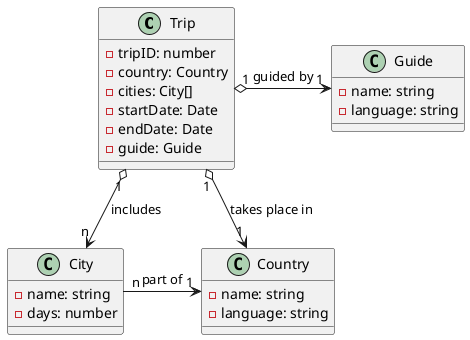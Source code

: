 // Autor: Salome Schmied

@startuml TRIPMATE

class Trip {
    - tripID: number
    - country: Country
    - cities: City[]
    - startDate: Date
    - endDate: Date
    - guide: Guide
}

class City {
    - name: string
    - days: number
}

class Country {
    - name: string
    - language: string
}

class Guide {
    - name: string
    - language: string
}

Trip "1" o--> "1" Country : takes place in
Trip "1" o--> "n" City : includes
Trip "1" o-right-> "1" Guide : guided by
City "n" -right-> "1" Country : part of

@enduml
